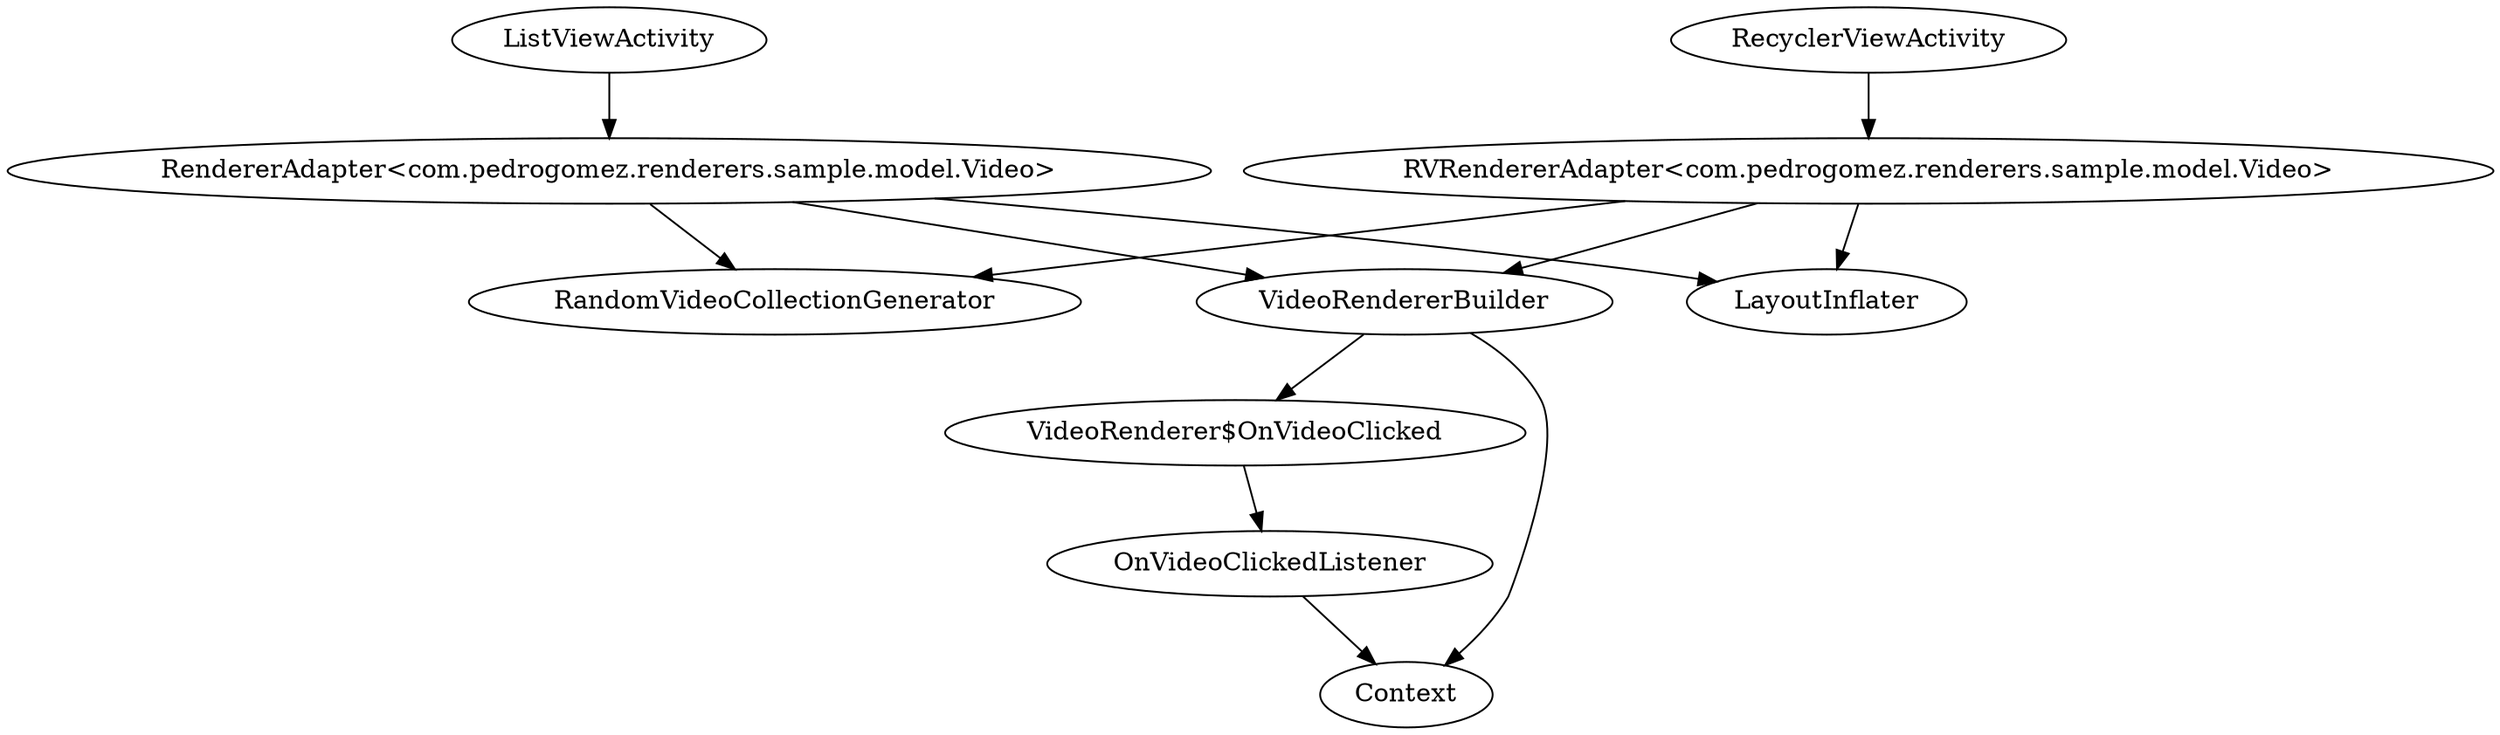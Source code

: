 digraph G1 {
  concentrate = true;
  n2 [label="RendererAdapter<com.pedrogomez.renderers.sample.model.Video>"];
  ListViewActivity -> n2;
  OnVideoClickedListener -> Context;
  n3 [label="RVRendererAdapter<com.pedrogomez.renderers.sample.model.Video>"];
  n3 -> RandomVideoCollectionGenerator;
  n3 -> VideoRendererBuilder;
  n3 -> LayoutInflater;
  RecyclerViewActivity -> n3;
  n2 -> RandomVideoCollectionGenerator;
  n2 -> VideoRendererBuilder;
  n2 -> LayoutInflater;
  n4 [label="VideoRenderer$OnVideoClicked"];
  n4 -> OnVideoClickedListener;
  VideoRendererBuilder -> Context;
  VideoRendererBuilder -> n4;
}
